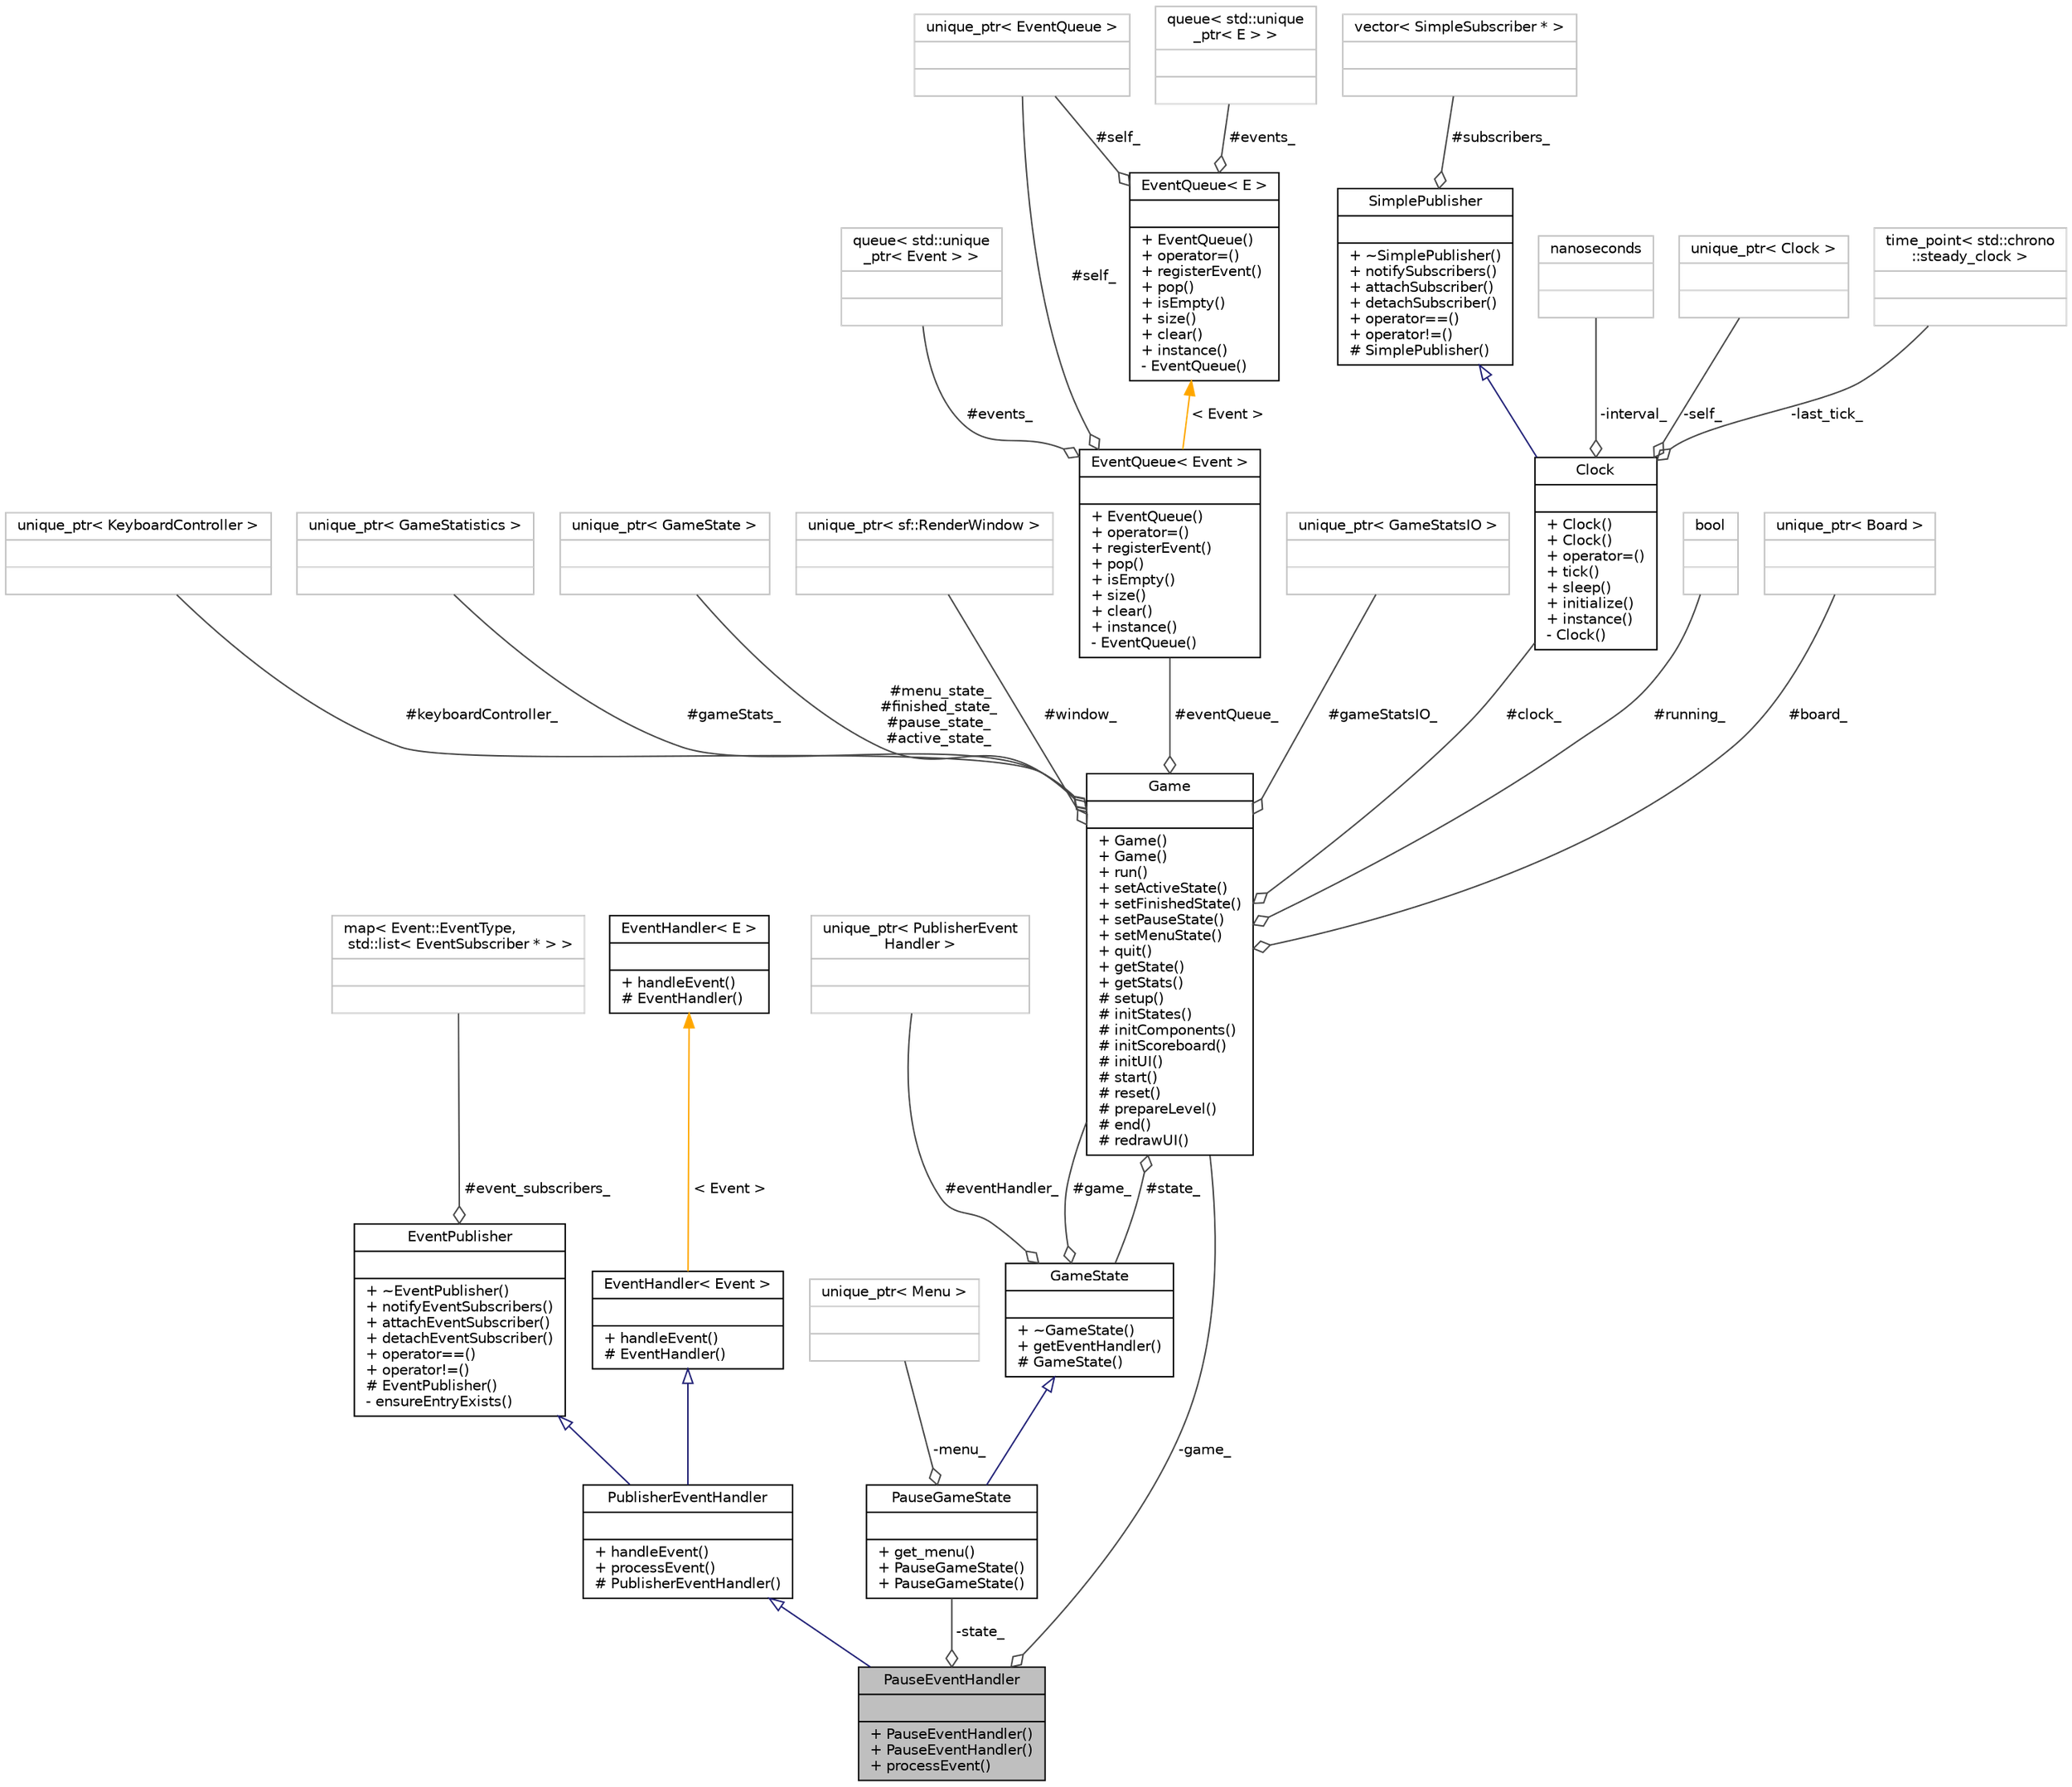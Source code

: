 digraph "PauseEventHandler"
{
 // INTERACTIVE_SVG=YES
 // LATEX_PDF_SIZE
  bgcolor="transparent";
  edge [fontname="Helvetica",fontsize="10",labelfontname="Helvetica",labelfontsize="10"];
  node [fontname="Helvetica",fontsize="10",shape=record];
  Node1 [label="{PauseEventHandler\n||+ PauseEventHandler()\l+ PauseEventHandler()\l+ processEvent()\l}",height=0.2,width=0.4,color="black", fillcolor="grey75", style="filled", fontcolor="black",tooltip=" "];
  Node2 -> Node1 [dir="back",color="midnightblue",fontsize="10",style="solid",arrowtail="onormal",fontname="Helvetica"];
  Node2 [label="{PublisherEventHandler\n||+ handleEvent()\l+ processEvent()\l# PublisherEventHandler()\l}",height=0.2,width=0.4,color="black",URL="$class_publisher_event_handler.html",tooltip="Extended EventHandler for Event class events with publisher capabilities."];
  Node3 -> Node2 [dir="back",color="midnightblue",fontsize="10",style="solid",arrowtail="onormal",fontname="Helvetica"];
  Node3 [label="{EventPublisher\n||+ ~EventPublisher()\l+ notifyEventSubscribers()\l+ attachEventSubscriber()\l+ detachEventSubscriber()\l+ operator==()\l+ operator!=()\l# EventPublisher()\l- ensureEntryExists()\l}",height=0.2,width=0.4,color="black",URL="$class_event_publisher.html",tooltip=" "];
  Node4 -> Node3 [color="grey25",fontsize="10",style="solid",label=" #event_subscribers_" ,arrowhead="odiamond",fontname="Helvetica"];
  Node4 [label="{map\< Event::EventType,\l std::list\< EventSubscriber * \> \>\n||}",height=0.2,width=0.4,color="grey75",tooltip=" "];
  Node5 -> Node2 [dir="back",color="midnightblue",fontsize="10",style="solid",arrowtail="onormal",fontname="Helvetica"];
  Node5 [label="{EventHandler\< Event \>\n||+ handleEvent()\l# EventHandler()\l}",height=0.2,width=0.4,color="black",URL="$class_event_handler.html",tooltip=" "];
  Node6 -> Node5 [dir="back",color="orange",fontsize="10",style="solid",label=" \< Event \>" ,fontname="Helvetica"];
  Node6 [label="{EventHandler\< E \>\n||+ handleEvent()\l# EventHandler()\l}",height=0.2,width=0.4,color="black",URL="$class_event_handler.html",tooltip=" "];
  Node7 -> Node1 [color="grey25",fontsize="10",style="solid",label=" -game_" ,arrowhead="odiamond",fontname="Helvetica"];
  Node7 [label="{Game\n||+ Game()\l+ Game()\l+ run()\l+ setActiveState()\l+ setFinishedState()\l+ setPauseState()\l+ setMenuState()\l+ quit()\l+ getState()\l+ getStats()\l# setup()\l# initStates()\l# initComponents()\l# initScoreboard()\l# initUI()\l# start()\l# reset()\l# prepareLevel()\l# end()\l# redrawUI()\l}",height=0.2,width=0.4,color="black",URL="$class_game.html",tooltip=" "];
  Node8 -> Node7 [color="grey25",fontsize="10",style="solid",label=" #keyboardController_" ,arrowhead="odiamond",fontname="Helvetica"];
  Node8 [label="{unique_ptr\< KeyboardController \>\n||}",height=0.2,width=0.4,color="grey75",tooltip=" "];
  Node9 -> Node7 [color="grey25",fontsize="10",style="solid",label=" #gameStats_" ,arrowhead="odiamond",fontname="Helvetica"];
  Node9 [label="{unique_ptr\< GameStatistics \>\n||}",height=0.2,width=0.4,color="grey75",tooltip=" "];
  Node10 -> Node7 [color="grey25",fontsize="10",style="solid",label=" #menu_state_\n#finished_state_\n#pause_state_\n#active_state_" ,arrowhead="odiamond",fontname="Helvetica"];
  Node10 [label="{unique_ptr\< GameState \>\n||}",height=0.2,width=0.4,color="grey75",tooltip=" "];
  Node11 -> Node7 [color="grey25",fontsize="10",style="solid",label=" #window_" ,arrowhead="odiamond",fontname="Helvetica"];
  Node11 [label="{unique_ptr\< sf::RenderWindow \>\n||}",height=0.2,width=0.4,color="grey75",tooltip=" "];
  Node12 -> Node7 [color="grey25",fontsize="10",style="solid",label=" #eventQueue_" ,arrowhead="odiamond",fontname="Helvetica"];
  Node12 [label="{EventQueue\< Event \>\n||+ EventQueue()\l+ operator=()\l+ registerEvent()\l+ pop()\l+ isEmpty()\l+ size()\l+ clear()\l+ instance()\l- EventQueue()\l}",height=0.2,width=0.4,color="black",URL="$class_event_queue.html",tooltip=" "];
  Node13 -> Node12 [color="grey25",fontsize="10",style="solid",label=" #events_" ,arrowhead="odiamond",fontname="Helvetica"];
  Node13 [label="{queue\< std::unique\l_ptr\< Event \> \>\n||}",height=0.2,width=0.4,color="grey75",tooltip=" "];
  Node14 -> Node12 [color="grey25",fontsize="10",style="solid",label=" #self_" ,arrowhead="odiamond",fontname="Helvetica"];
  Node14 [label="{unique_ptr\< EventQueue \>\n||}",height=0.2,width=0.4,color="grey75",tooltip=" "];
  Node15 -> Node12 [dir="back",color="orange",fontsize="10",style="solid",label=" \< Event \>" ,fontname="Helvetica"];
  Node15 [label="{EventQueue\< E \>\n||+ EventQueue()\l+ operator=()\l+ registerEvent()\l+ pop()\l+ isEmpty()\l+ size()\l+ clear()\l+ instance()\l- EventQueue()\l}",height=0.2,width=0.4,color="black",URL="$class_event_queue.html",tooltip="Singleton class wrapper for std::queue<E>."];
  Node16 -> Node15 [color="grey25",fontsize="10",style="solid",label=" #events_" ,arrowhead="odiamond",fontname="Helvetica"];
  Node16 [label="{queue\< std::unique\l_ptr\< E \> \>\n||}",height=0.2,width=0.4,color="grey75",tooltip=" "];
  Node14 -> Node15 [color="grey25",fontsize="10",style="solid",label=" #self_" ,arrowhead="odiamond",fontname="Helvetica"];
  Node17 -> Node7 [color="grey25",fontsize="10",style="solid",label=" #gameStatsIO_" ,arrowhead="odiamond",fontname="Helvetica"];
  Node17 [label="{unique_ptr\< GameStatsIO \>\n||}",height=0.2,width=0.4,color="grey75",tooltip=" "];
  Node18 -> Node7 [color="grey25",fontsize="10",style="solid",label=" #clock_" ,arrowhead="odiamond",fontname="Helvetica"];
  Node18 [label="{Clock\n||+ Clock()\l+ Clock()\l+ operator=()\l+ tick()\l+ sleep()\l+ initialize()\l+ instance()\l- Clock()\l}",height=0.2,width=0.4,color="black",URL="$class_clock.html",tooltip="Represents an externally controlled clock running at a given frequency."];
  Node19 -> Node18 [dir="back",color="midnightblue",fontsize="10",style="solid",arrowtail="onormal",fontname="Helvetica"];
  Node19 [label="{SimplePublisher\n||+ ~SimplePublisher()\l+ notifySubscribers()\l+ attachSubscriber()\l+ detachSubscriber()\l+ operator==()\l+ operator!=()\l# SimplePublisher()\l}",height=0.2,width=0.4,color="black",URL="$class_simple_publisher.html",tooltip=" "];
  Node20 -> Node19 [color="grey25",fontsize="10",style="solid",label=" #subscribers_" ,arrowhead="odiamond",fontname="Helvetica"];
  Node20 [label="{vector\< SimpleSubscriber * \>\n||}",height=0.2,width=0.4,color="grey75",tooltip=" "];
  Node21 -> Node18 [color="grey25",fontsize="10",style="solid",label=" -interval_" ,arrowhead="odiamond",fontname="Helvetica"];
  Node21 [label="{nanoseconds\n||}",height=0.2,width=0.4,color="grey75",tooltip=" "];
  Node22 -> Node18 [color="grey25",fontsize="10",style="solid",label=" -self_" ,arrowhead="odiamond",fontname="Helvetica"];
  Node22 [label="{unique_ptr\< Clock \>\n||}",height=0.2,width=0.4,color="grey75",tooltip=" "];
  Node23 -> Node18 [color="grey25",fontsize="10",style="solid",label=" -last_tick_" ,arrowhead="odiamond",fontname="Helvetica"];
  Node23 [label="{time_point\< std::chrono\l::steady_clock \>\n||}",height=0.2,width=0.4,color="grey75",tooltip=" "];
  Node24 -> Node7 [color="grey25",fontsize="10",style="solid",label=" #running_" ,arrowhead="odiamond",fontname="Helvetica"];
  Node24 [label="{bool\n||}",height=0.2,width=0.4,color="grey75",tooltip=" "];
  Node25 -> Node7 [color="grey25",fontsize="10",style="solid",label=" #board_" ,arrowhead="odiamond",fontname="Helvetica"];
  Node25 [label="{unique_ptr\< Board \>\n||}",height=0.2,width=0.4,color="grey75",tooltip=" "];
  Node26 -> Node7 [color="grey25",fontsize="10",style="solid",label=" #state_" ,arrowhead="odiamond",fontname="Helvetica"];
  Node26 [label="{GameState\n||+ ~GameState()\l+ getEventHandler()\l# GameState()\l}",height=0.2,width=0.4,color="black",URL="$class_game_state.html",tooltip=" "];
  Node7 -> Node26 [color="grey25",fontsize="10",style="solid",label=" #game_" ,arrowhead="odiamond",fontname="Helvetica"];
  Node27 -> Node26 [color="grey25",fontsize="10",style="solid",label=" #eventHandler_" ,arrowhead="odiamond",fontname="Helvetica"];
  Node27 [label="{unique_ptr\< PublisherEvent\lHandler \>\n||}",height=0.2,width=0.4,color="grey75",tooltip=" "];
  Node28 -> Node1 [color="grey25",fontsize="10",style="solid",label=" -state_" ,arrowhead="odiamond",fontname="Helvetica"];
  Node28 [label="{PauseGameState\n||+ get_menu()\l+ PauseGameState()\l+ PauseGameState()\l}",height=0.2,width=0.4,color="black",URL="$class_pause_game_state.html",tooltip=" "];
  Node26 -> Node28 [dir="back",color="midnightblue",fontsize="10",style="solid",arrowtail="onormal",fontname="Helvetica"];
  Node29 -> Node28 [color="grey25",fontsize="10",style="solid",label=" -menu_" ,arrowhead="odiamond",fontname="Helvetica"];
  Node29 [label="{unique_ptr\< Menu \>\n||}",height=0.2,width=0.4,color="grey75",tooltip=" "];
}
